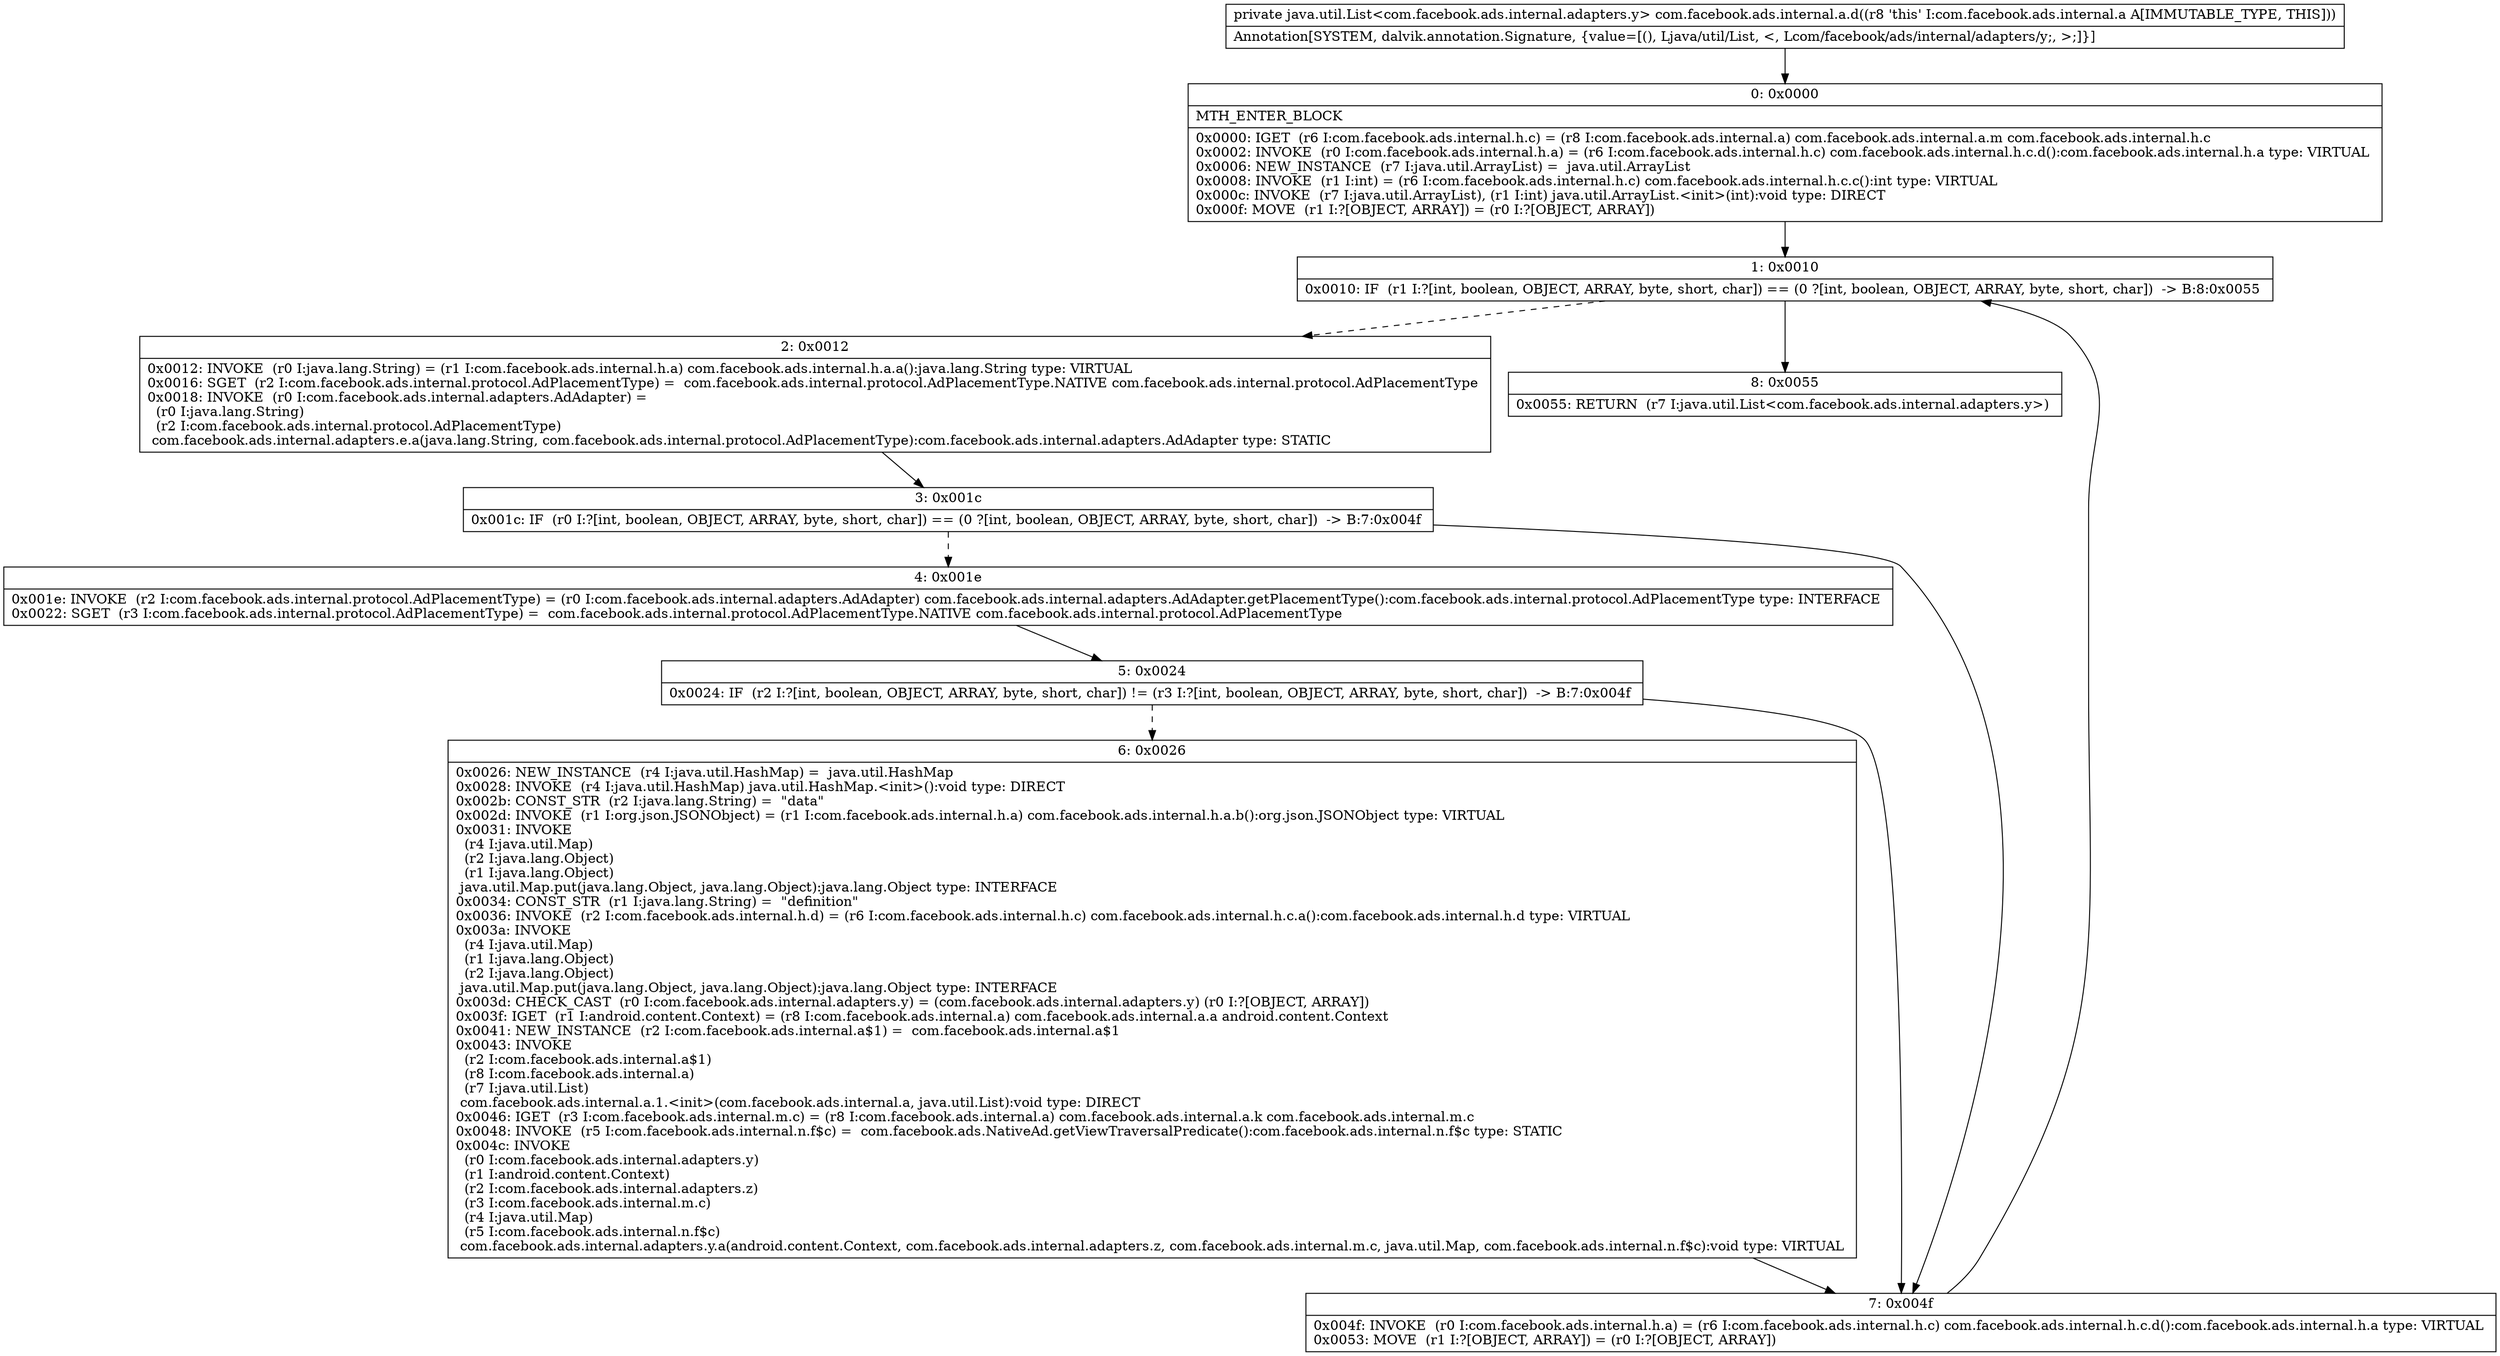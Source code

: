 digraph "CFG forcom.facebook.ads.internal.a.d()Ljava\/util\/List;" {
Node_0 [shape=record,label="{0\:\ 0x0000|MTH_ENTER_BLOCK\l|0x0000: IGET  (r6 I:com.facebook.ads.internal.h.c) = (r8 I:com.facebook.ads.internal.a) com.facebook.ads.internal.a.m com.facebook.ads.internal.h.c \l0x0002: INVOKE  (r0 I:com.facebook.ads.internal.h.a) = (r6 I:com.facebook.ads.internal.h.c) com.facebook.ads.internal.h.c.d():com.facebook.ads.internal.h.a type: VIRTUAL \l0x0006: NEW_INSTANCE  (r7 I:java.util.ArrayList) =  java.util.ArrayList \l0x0008: INVOKE  (r1 I:int) = (r6 I:com.facebook.ads.internal.h.c) com.facebook.ads.internal.h.c.c():int type: VIRTUAL \l0x000c: INVOKE  (r7 I:java.util.ArrayList), (r1 I:int) java.util.ArrayList.\<init\>(int):void type: DIRECT \l0x000f: MOVE  (r1 I:?[OBJECT, ARRAY]) = (r0 I:?[OBJECT, ARRAY]) \l}"];
Node_1 [shape=record,label="{1\:\ 0x0010|0x0010: IF  (r1 I:?[int, boolean, OBJECT, ARRAY, byte, short, char]) == (0 ?[int, boolean, OBJECT, ARRAY, byte, short, char])  \-\> B:8:0x0055 \l}"];
Node_2 [shape=record,label="{2\:\ 0x0012|0x0012: INVOKE  (r0 I:java.lang.String) = (r1 I:com.facebook.ads.internal.h.a) com.facebook.ads.internal.h.a.a():java.lang.String type: VIRTUAL \l0x0016: SGET  (r2 I:com.facebook.ads.internal.protocol.AdPlacementType) =  com.facebook.ads.internal.protocol.AdPlacementType.NATIVE com.facebook.ads.internal.protocol.AdPlacementType \l0x0018: INVOKE  (r0 I:com.facebook.ads.internal.adapters.AdAdapter) = \l  (r0 I:java.lang.String)\l  (r2 I:com.facebook.ads.internal.protocol.AdPlacementType)\l com.facebook.ads.internal.adapters.e.a(java.lang.String, com.facebook.ads.internal.protocol.AdPlacementType):com.facebook.ads.internal.adapters.AdAdapter type: STATIC \l}"];
Node_3 [shape=record,label="{3\:\ 0x001c|0x001c: IF  (r0 I:?[int, boolean, OBJECT, ARRAY, byte, short, char]) == (0 ?[int, boolean, OBJECT, ARRAY, byte, short, char])  \-\> B:7:0x004f \l}"];
Node_4 [shape=record,label="{4\:\ 0x001e|0x001e: INVOKE  (r2 I:com.facebook.ads.internal.protocol.AdPlacementType) = (r0 I:com.facebook.ads.internal.adapters.AdAdapter) com.facebook.ads.internal.adapters.AdAdapter.getPlacementType():com.facebook.ads.internal.protocol.AdPlacementType type: INTERFACE \l0x0022: SGET  (r3 I:com.facebook.ads.internal.protocol.AdPlacementType) =  com.facebook.ads.internal.protocol.AdPlacementType.NATIVE com.facebook.ads.internal.protocol.AdPlacementType \l}"];
Node_5 [shape=record,label="{5\:\ 0x0024|0x0024: IF  (r2 I:?[int, boolean, OBJECT, ARRAY, byte, short, char]) != (r3 I:?[int, boolean, OBJECT, ARRAY, byte, short, char])  \-\> B:7:0x004f \l}"];
Node_6 [shape=record,label="{6\:\ 0x0026|0x0026: NEW_INSTANCE  (r4 I:java.util.HashMap) =  java.util.HashMap \l0x0028: INVOKE  (r4 I:java.util.HashMap) java.util.HashMap.\<init\>():void type: DIRECT \l0x002b: CONST_STR  (r2 I:java.lang.String) =  \"data\" \l0x002d: INVOKE  (r1 I:org.json.JSONObject) = (r1 I:com.facebook.ads.internal.h.a) com.facebook.ads.internal.h.a.b():org.json.JSONObject type: VIRTUAL \l0x0031: INVOKE  \l  (r4 I:java.util.Map)\l  (r2 I:java.lang.Object)\l  (r1 I:java.lang.Object)\l java.util.Map.put(java.lang.Object, java.lang.Object):java.lang.Object type: INTERFACE \l0x0034: CONST_STR  (r1 I:java.lang.String) =  \"definition\" \l0x0036: INVOKE  (r2 I:com.facebook.ads.internal.h.d) = (r6 I:com.facebook.ads.internal.h.c) com.facebook.ads.internal.h.c.a():com.facebook.ads.internal.h.d type: VIRTUAL \l0x003a: INVOKE  \l  (r4 I:java.util.Map)\l  (r1 I:java.lang.Object)\l  (r2 I:java.lang.Object)\l java.util.Map.put(java.lang.Object, java.lang.Object):java.lang.Object type: INTERFACE \l0x003d: CHECK_CAST  (r0 I:com.facebook.ads.internal.adapters.y) = (com.facebook.ads.internal.adapters.y) (r0 I:?[OBJECT, ARRAY]) \l0x003f: IGET  (r1 I:android.content.Context) = (r8 I:com.facebook.ads.internal.a) com.facebook.ads.internal.a.a android.content.Context \l0x0041: NEW_INSTANCE  (r2 I:com.facebook.ads.internal.a$1) =  com.facebook.ads.internal.a$1 \l0x0043: INVOKE  \l  (r2 I:com.facebook.ads.internal.a$1)\l  (r8 I:com.facebook.ads.internal.a)\l  (r7 I:java.util.List)\l com.facebook.ads.internal.a.1.\<init\>(com.facebook.ads.internal.a, java.util.List):void type: DIRECT \l0x0046: IGET  (r3 I:com.facebook.ads.internal.m.c) = (r8 I:com.facebook.ads.internal.a) com.facebook.ads.internal.a.k com.facebook.ads.internal.m.c \l0x0048: INVOKE  (r5 I:com.facebook.ads.internal.n.f$c) =  com.facebook.ads.NativeAd.getViewTraversalPredicate():com.facebook.ads.internal.n.f$c type: STATIC \l0x004c: INVOKE  \l  (r0 I:com.facebook.ads.internal.adapters.y)\l  (r1 I:android.content.Context)\l  (r2 I:com.facebook.ads.internal.adapters.z)\l  (r3 I:com.facebook.ads.internal.m.c)\l  (r4 I:java.util.Map)\l  (r5 I:com.facebook.ads.internal.n.f$c)\l com.facebook.ads.internal.adapters.y.a(android.content.Context, com.facebook.ads.internal.adapters.z, com.facebook.ads.internal.m.c, java.util.Map, com.facebook.ads.internal.n.f$c):void type: VIRTUAL \l}"];
Node_7 [shape=record,label="{7\:\ 0x004f|0x004f: INVOKE  (r0 I:com.facebook.ads.internal.h.a) = (r6 I:com.facebook.ads.internal.h.c) com.facebook.ads.internal.h.c.d():com.facebook.ads.internal.h.a type: VIRTUAL \l0x0053: MOVE  (r1 I:?[OBJECT, ARRAY]) = (r0 I:?[OBJECT, ARRAY]) \l}"];
Node_8 [shape=record,label="{8\:\ 0x0055|0x0055: RETURN  (r7 I:java.util.List\<com.facebook.ads.internal.adapters.y\>) \l}"];
MethodNode[shape=record,label="{private java.util.List\<com.facebook.ads.internal.adapters.y\> com.facebook.ads.internal.a.d((r8 'this' I:com.facebook.ads.internal.a A[IMMUTABLE_TYPE, THIS]))  | Annotation[SYSTEM, dalvik.annotation.Signature, \{value=[(), Ljava\/util\/List, \<, Lcom\/facebook\/ads\/internal\/adapters\/y;, \>;]\}]\l}"];
MethodNode -> Node_0;
Node_0 -> Node_1;
Node_1 -> Node_2[style=dashed];
Node_1 -> Node_8;
Node_2 -> Node_3;
Node_3 -> Node_4[style=dashed];
Node_3 -> Node_7;
Node_4 -> Node_5;
Node_5 -> Node_6[style=dashed];
Node_5 -> Node_7;
Node_6 -> Node_7;
Node_7 -> Node_1;
}

